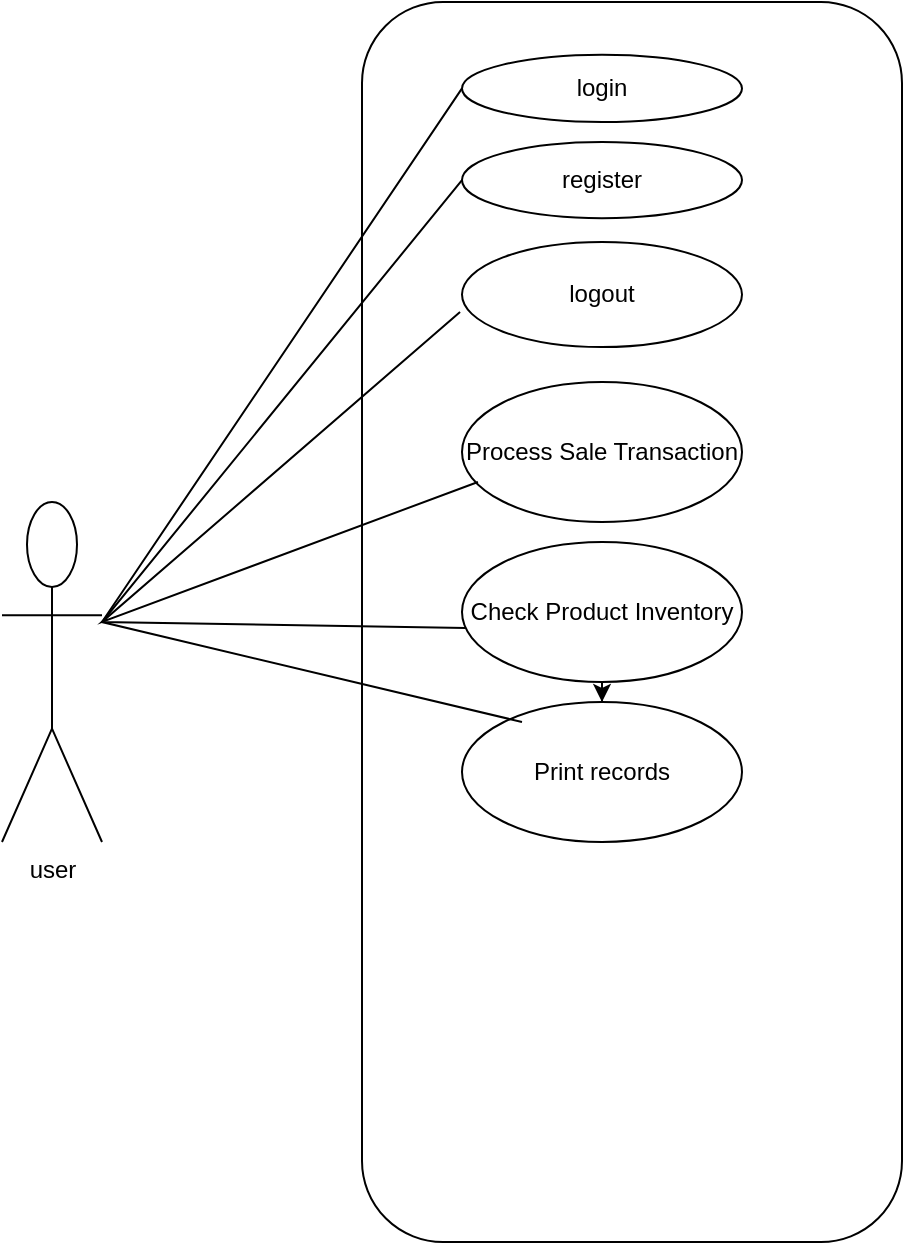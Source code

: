 <mxfile version="24.7.17">
  <diagram name="Page-1" id="nYYCAxJIszpiVHyWuk6D">
    <mxGraphModel dx="1434" dy="892" grid="1" gridSize="10" guides="1" tooltips="1" connect="1" arrows="1" fold="1" page="1" pageScale="1" pageWidth="850" pageHeight="1100" math="0" shadow="0">
      <root>
        <mxCell id="0" />
        <mxCell id="1" parent="0" />
        <mxCell id="Gafb8lfS10ztnljjTc4q-7" value="" style="group" vertex="1" connectable="0" parent="1">
          <mxGeometry x="290" y="120" width="270" height="620" as="geometry" />
        </mxCell>
        <mxCell id="Gafb8lfS10ztnljjTc4q-3" value="" style="rounded=1;whiteSpace=wrap;html=1;" vertex="1" parent="Gafb8lfS10ztnljjTc4q-7">
          <mxGeometry width="270" height="620" as="geometry" />
        </mxCell>
        <mxCell id="Gafb8lfS10ztnljjTc4q-4" value="login" style="ellipse;whiteSpace=wrap;html=1;" vertex="1" parent="Gafb8lfS10ztnljjTc4q-7">
          <mxGeometry x="50" y="26.38" width="140" height="33.62" as="geometry" />
        </mxCell>
        <mxCell id="Gafb8lfS10ztnljjTc4q-5" value="register" style="ellipse;whiteSpace=wrap;html=1;" vertex="1" parent="Gafb8lfS10ztnljjTc4q-7">
          <mxGeometry x="50" y="70" width="140" height="38.09" as="geometry" />
        </mxCell>
        <mxCell id="Gafb8lfS10ztnljjTc4q-6" value="logout" style="ellipse;whiteSpace=wrap;html=1;" vertex="1" parent="Gafb8lfS10ztnljjTc4q-7">
          <mxGeometry x="50" y="120.0" width="140" height="52.55" as="geometry" />
        </mxCell>
        <mxCell id="Gafb8lfS10ztnljjTc4q-14" value="Process Sale Transaction" style="ellipse;whiteSpace=wrap;html=1;" vertex="1" parent="Gafb8lfS10ztnljjTc4q-7">
          <mxGeometry x="50" y="190" width="140" height="70" as="geometry" />
        </mxCell>
        <mxCell id="Gafb8lfS10ztnljjTc4q-20" value="" style="edgeStyle=orthogonalEdgeStyle;rounded=0;orthogonalLoop=1;jettySize=auto;html=1;" edge="1" parent="Gafb8lfS10ztnljjTc4q-7" source="Gafb8lfS10ztnljjTc4q-15" target="Gafb8lfS10ztnljjTc4q-16">
          <mxGeometry relative="1" as="geometry" />
        </mxCell>
        <mxCell id="Gafb8lfS10ztnljjTc4q-15" value="Check Product Inventory" style="ellipse;whiteSpace=wrap;html=1;" vertex="1" parent="Gafb8lfS10ztnljjTc4q-7">
          <mxGeometry x="50" y="270" width="140" height="70" as="geometry" />
        </mxCell>
        <mxCell id="Gafb8lfS10ztnljjTc4q-16" value="Print records" style="ellipse;whiteSpace=wrap;html=1;" vertex="1" parent="Gafb8lfS10ztnljjTc4q-7">
          <mxGeometry x="50" y="350" width="140" height="70" as="geometry" />
        </mxCell>
        <mxCell id="Gafb8lfS10ztnljjTc4q-19" value="" style="endArrow=none;html=1;rounded=0;entryX=0;entryY=0.5;entryDx=0;entryDy=0;exitX=0.014;exitY=0.614;exitDx=0;exitDy=0;exitPerimeter=0;" edge="1" parent="Gafb8lfS10ztnljjTc4q-7" source="Gafb8lfS10ztnljjTc4q-15" target="Gafb8lfS10ztnljjTc4q-5">
          <mxGeometry width="50" height="50" relative="1" as="geometry">
            <mxPoint x="120" y="370" as="sourcePoint" />
            <mxPoint x="60" y="53" as="targetPoint" />
            <Array as="points">
              <mxPoint x="-130" y="310" />
            </Array>
          </mxGeometry>
        </mxCell>
        <mxCell id="Gafb8lfS10ztnljjTc4q-32" value="" style="endArrow=none;html=1;rounded=0;entryX=-0.007;entryY=0.666;entryDx=0;entryDy=0;exitX=0.057;exitY=0.714;exitDx=0;exitDy=0;exitPerimeter=0;entryPerimeter=0;" edge="1" parent="Gafb8lfS10ztnljjTc4q-7" source="Gafb8lfS10ztnljjTc4q-14" target="Gafb8lfS10ztnljjTc4q-6">
          <mxGeometry width="50" height="50" relative="1" as="geometry">
            <mxPoint x="62" y="323" as="sourcePoint" />
            <mxPoint x="60" y="99" as="targetPoint" />
            <Array as="points">
              <mxPoint x="-130" y="310" />
            </Array>
          </mxGeometry>
        </mxCell>
        <mxCell id="Gafb8lfS10ztnljjTc4q-33" value="" style="group" vertex="1" connectable="0" parent="1">
          <mxGeometry x="110" y="370" width="260" height="170" as="geometry" />
        </mxCell>
        <mxCell id="Gafb8lfS10ztnljjTc4q-1" value="user" style="shape=umlActor;verticalLabelPosition=bottom;verticalAlign=top;html=1;" vertex="1" parent="Gafb8lfS10ztnljjTc4q-33">
          <mxGeometry width="50" height="170" as="geometry" />
        </mxCell>
        <mxCell id="Gafb8lfS10ztnljjTc4q-18" value="" style="endArrow=none;html=1;rounded=0;entryX=0;entryY=0.5;entryDx=0;entryDy=0;" edge="1" parent="Gafb8lfS10ztnljjTc4q-33" target="Gafb8lfS10ztnljjTc4q-4">
          <mxGeometry width="50" height="50" relative="1" as="geometry">
            <mxPoint x="260" y="110" as="sourcePoint" />
            <mxPoint x="340" y="60" as="targetPoint" />
            <Array as="points">
              <mxPoint x="50" y="60" />
            </Array>
          </mxGeometry>
        </mxCell>
      </root>
    </mxGraphModel>
  </diagram>
</mxfile>
